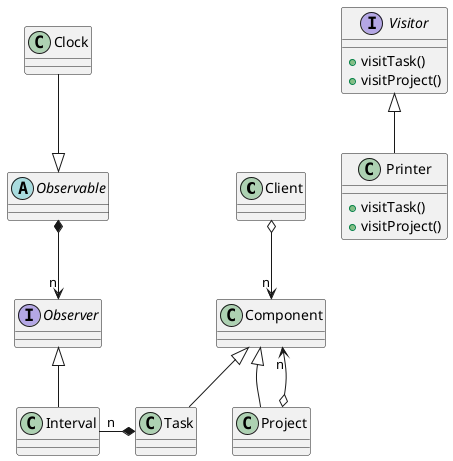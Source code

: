 @startuml

class Client {
}

class Project {}

class Task {}

class Component {}

class Interval {}

Interface Visitor {
+ visitTask()
+ visitProject()
}

interface Observer {}

abstract class Observable {}

class Clock {}

class Printer {
+ visitTask()
+ visitProject()
}

Client o-down->"n" Component
Project -up-|> Component
Component "n"<-down-o Project
Task -up-|> Component
Task -[hidden]right- Project
Interval "n" -right-* Task
Clock --|> Observable
Printer -up-|> Visitor
Interval -up-|> Observer
Observable *-->"n" Observer

@enduml